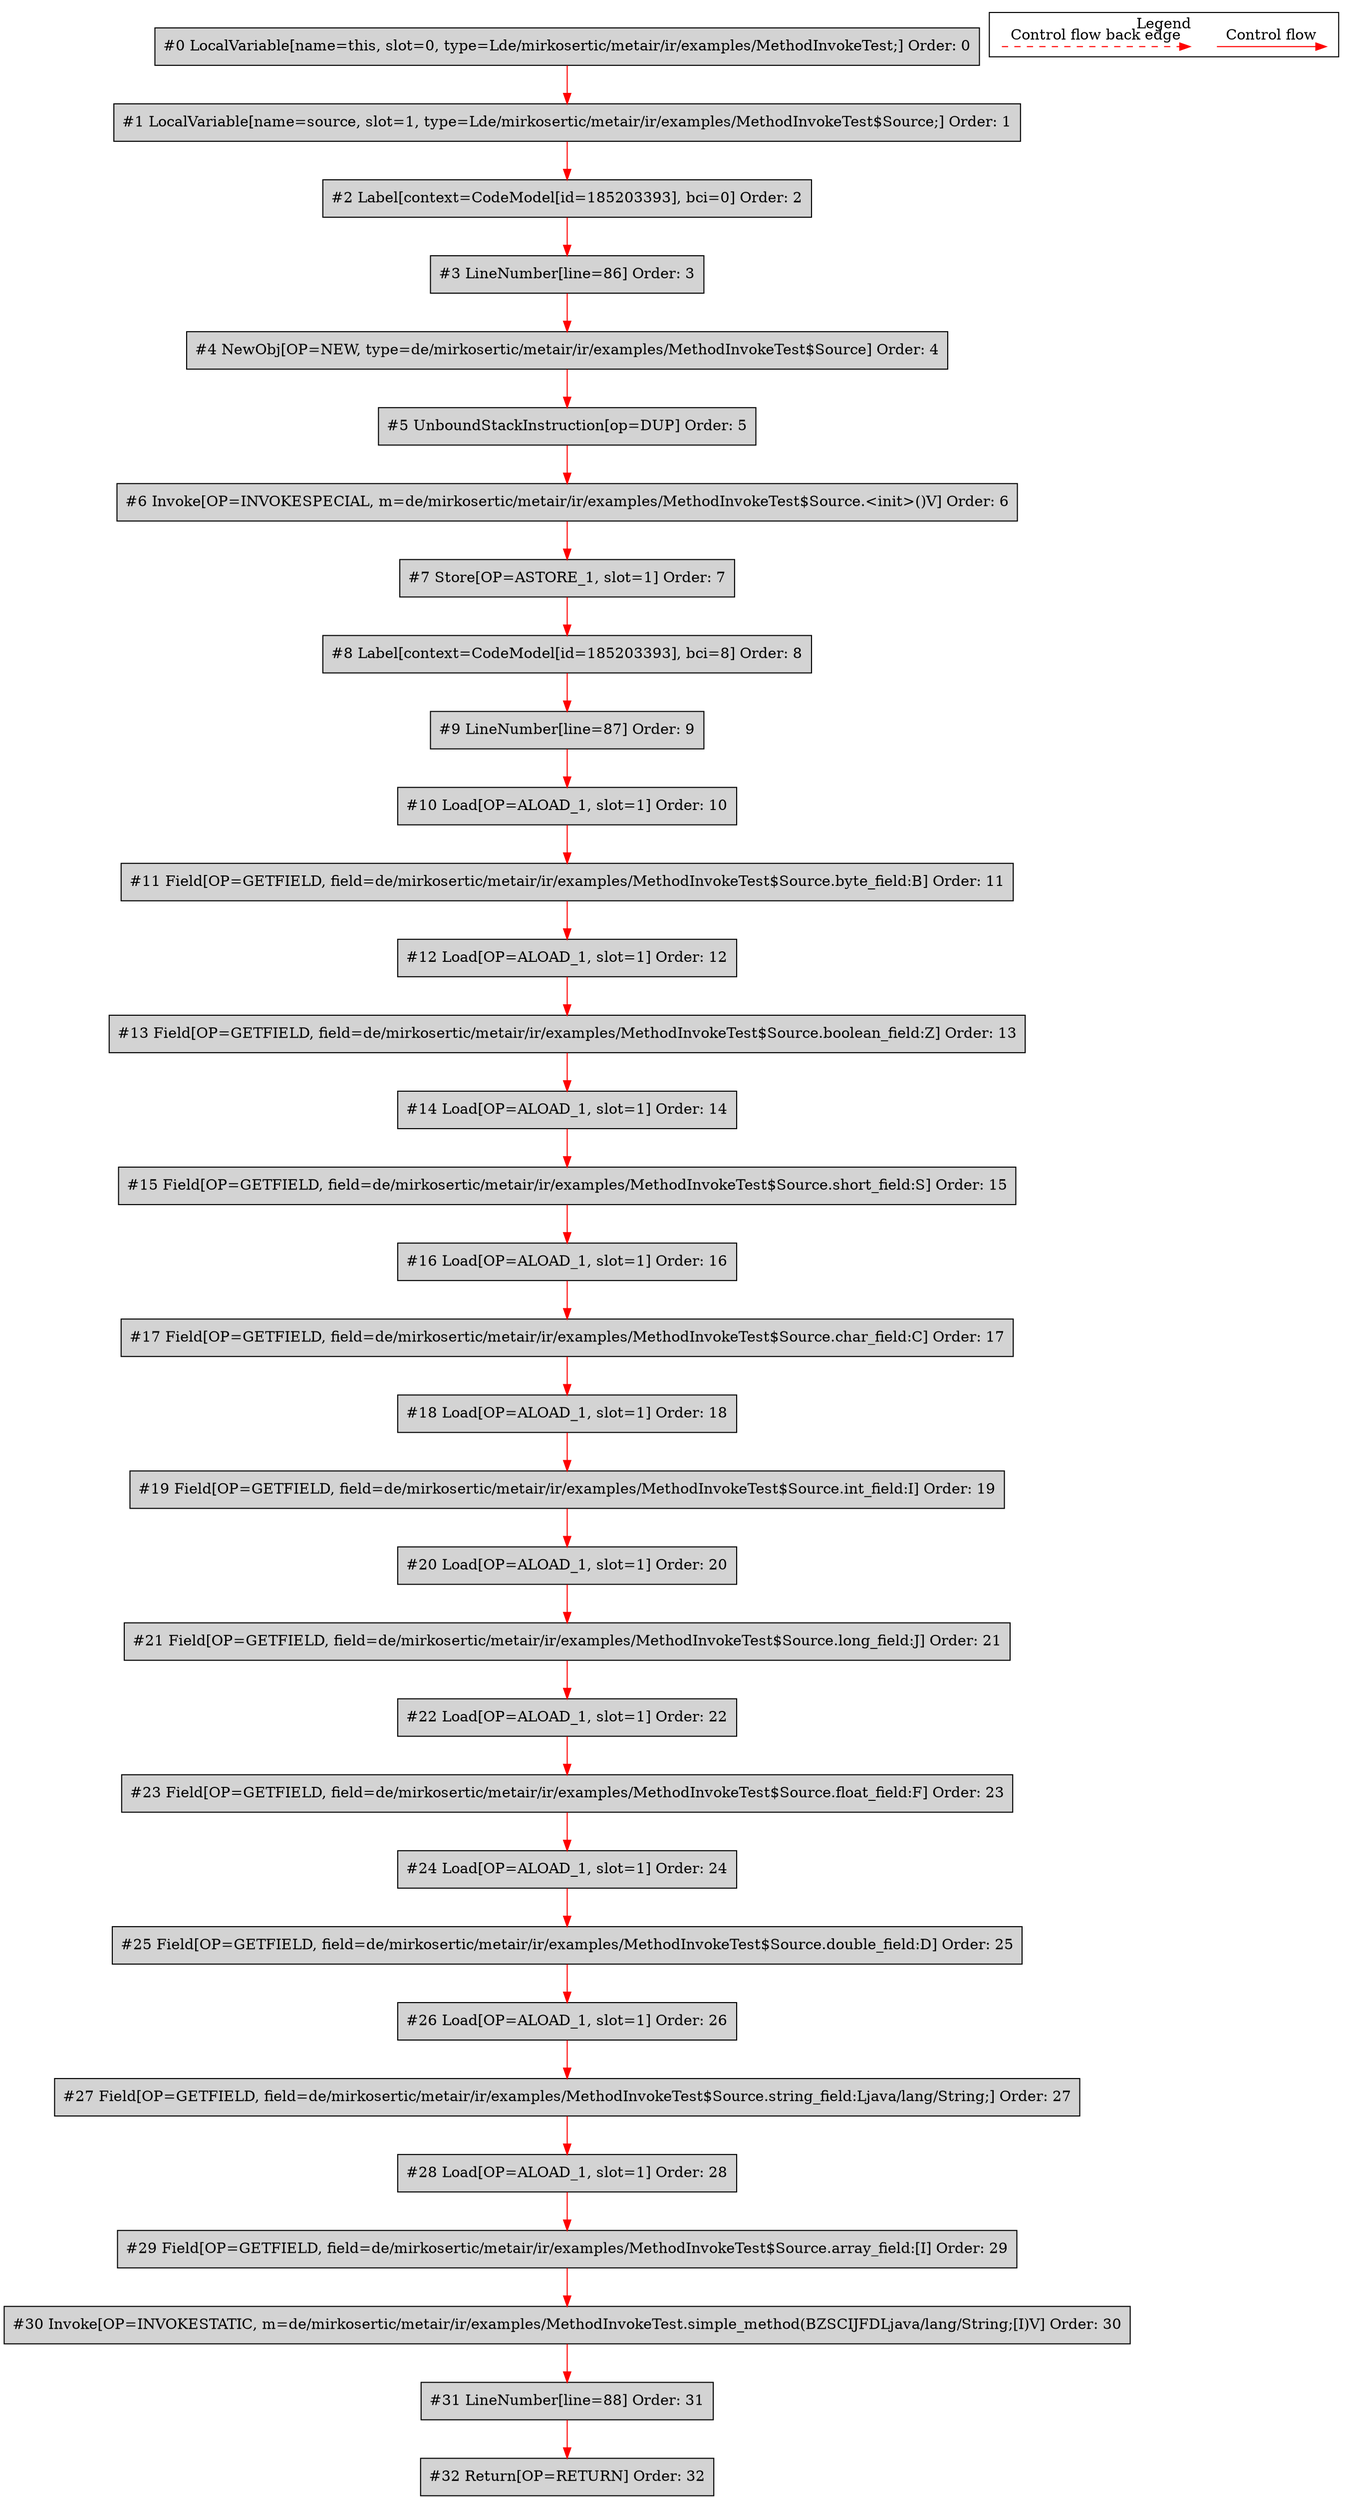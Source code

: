 digraph {
 ordering="in";
 node0[label="#0 LocalVariable[name=this, slot=0, type=Lde/mirkosertic/metair/ir/examples/MethodInvokeTest;] Order: 0", shape=box, fillcolor=lightgrey, style=filled];
 node1[label="#1 LocalVariable[name=source, slot=1, type=Lde/mirkosertic/metair/ir/examples/MethodInvokeTest$Source;] Order: 1", shape=box, fillcolor=lightgrey, style=filled];
 node2[label="#2 Label[context=CodeModel[id=185203393], bci=0] Order: 2", shape=box, fillcolor=lightgrey, style=filled];
 node3[label="#3 LineNumber[line=86] Order: 3", shape=box, fillcolor=lightgrey, style=filled];
 node4[label="#4 NewObj[OP=NEW, type=de/mirkosertic/metair/ir/examples/MethodInvokeTest$Source] Order: 4", shape=box, fillcolor=lightgrey, style=filled];
 node5[label="#5 UnboundStackInstruction[op=DUP] Order: 5", shape=box, fillcolor=lightgrey, style=filled];
 node6[label="#6 Invoke[OP=INVOKESPECIAL, m=de/mirkosertic/metair/ir/examples/MethodInvokeTest$Source.<init>()V] Order: 6", shape=box, fillcolor=lightgrey, style=filled];
 node7[label="#7 Store[OP=ASTORE_1, slot=1] Order: 7", shape=box, fillcolor=lightgrey, style=filled];
 node8[label="#8 Label[context=CodeModel[id=185203393], bci=8] Order: 8", shape=box, fillcolor=lightgrey, style=filled];
 node9[label="#9 LineNumber[line=87] Order: 9", shape=box, fillcolor=lightgrey, style=filled];
 node10[label="#10 Load[OP=ALOAD_1, slot=1] Order: 10", shape=box, fillcolor=lightgrey, style=filled];
 node11[label="#11 Field[OP=GETFIELD, field=de/mirkosertic/metair/ir/examples/MethodInvokeTest$Source.byte_field:B] Order: 11", shape=box, fillcolor=lightgrey, style=filled];
 node12[label="#12 Load[OP=ALOAD_1, slot=1] Order: 12", shape=box, fillcolor=lightgrey, style=filled];
 node13[label="#13 Field[OP=GETFIELD, field=de/mirkosertic/metair/ir/examples/MethodInvokeTest$Source.boolean_field:Z] Order: 13", shape=box, fillcolor=lightgrey, style=filled];
 node14[label="#14 Load[OP=ALOAD_1, slot=1] Order: 14", shape=box, fillcolor=lightgrey, style=filled];
 node15[label="#15 Field[OP=GETFIELD, field=de/mirkosertic/metair/ir/examples/MethodInvokeTest$Source.short_field:S] Order: 15", shape=box, fillcolor=lightgrey, style=filled];
 node16[label="#16 Load[OP=ALOAD_1, slot=1] Order: 16", shape=box, fillcolor=lightgrey, style=filled];
 node17[label="#17 Field[OP=GETFIELD, field=de/mirkosertic/metair/ir/examples/MethodInvokeTest$Source.char_field:C] Order: 17", shape=box, fillcolor=lightgrey, style=filled];
 node18[label="#18 Load[OP=ALOAD_1, slot=1] Order: 18", shape=box, fillcolor=lightgrey, style=filled];
 node19[label="#19 Field[OP=GETFIELD, field=de/mirkosertic/metair/ir/examples/MethodInvokeTest$Source.int_field:I] Order: 19", shape=box, fillcolor=lightgrey, style=filled];
 node20[label="#20 Load[OP=ALOAD_1, slot=1] Order: 20", shape=box, fillcolor=lightgrey, style=filled];
 node21[label="#21 Field[OP=GETFIELD, field=de/mirkosertic/metair/ir/examples/MethodInvokeTest$Source.long_field:J] Order: 21", shape=box, fillcolor=lightgrey, style=filled];
 node22[label="#22 Load[OP=ALOAD_1, slot=1] Order: 22", shape=box, fillcolor=lightgrey, style=filled];
 node23[label="#23 Field[OP=GETFIELD, field=de/mirkosertic/metair/ir/examples/MethodInvokeTest$Source.float_field:F] Order: 23", shape=box, fillcolor=lightgrey, style=filled];
 node24[label="#24 Load[OP=ALOAD_1, slot=1] Order: 24", shape=box, fillcolor=lightgrey, style=filled];
 node25[label="#25 Field[OP=GETFIELD, field=de/mirkosertic/metair/ir/examples/MethodInvokeTest$Source.double_field:D] Order: 25", shape=box, fillcolor=lightgrey, style=filled];
 node26[label="#26 Load[OP=ALOAD_1, slot=1] Order: 26", shape=box, fillcolor=lightgrey, style=filled];
 node27[label="#27 Field[OP=GETFIELD, field=de/mirkosertic/metair/ir/examples/MethodInvokeTest$Source.string_field:Ljava/lang/String;] Order: 27", shape=box, fillcolor=lightgrey, style=filled];
 node28[label="#28 Load[OP=ALOAD_1, slot=1] Order: 28", shape=box, fillcolor=lightgrey, style=filled];
 node29[label="#29 Field[OP=GETFIELD, field=de/mirkosertic/metair/ir/examples/MethodInvokeTest$Source.array_field:[I] Order: 29", shape=box, fillcolor=lightgrey, style=filled];
 node30[label="#30 Invoke[OP=INVOKESTATIC, m=de/mirkosertic/metair/ir/examples/MethodInvokeTest.simple_method(BZSCIJFDLjava/lang/String;[I)V] Order: 30", shape=box, fillcolor=lightgrey, style=filled];
 node31[label="#31 LineNumber[line=88] Order: 31", shape=box, fillcolor=lightgrey, style=filled];
 node32[label="#32 Return[OP=RETURN] Order: 32", shape=box, fillcolor=lightgrey, style=filled];
 node0 -> node1[color=red];
 node1 -> node2[color=red];
 node2 -> node3[color=red];
 node3 -> node4[color=red];
 node4 -> node5[color=red];
 node5 -> node6[color=red];
 node6 -> node7[color=red];
 node7 -> node8[color=red];
 node8 -> node9[color=red];
 node9 -> node10[color=red];
 node10 -> node11[color=red];
 node11 -> node12[color=red];
 node12 -> node13[color=red];
 node13 -> node14[color=red];
 node14 -> node15[color=red];
 node15 -> node16[color=red];
 node16 -> node17[color=red];
 node17 -> node18[color=red];
 node18 -> node19[color=red];
 node19 -> node20[color=red];
 node20 -> node21[color=red];
 node21 -> node22[color=red];
 node22 -> node23[color=red];
 node23 -> node24[color=red];
 node24 -> node25[color=red];
 node25 -> node26[color=red];
 node26 -> node27[color=red];
 node27 -> node28[color=red];
 node28 -> node29[color=red];
 node29 -> node30[color=red];
 node30 -> node31[color=red];
 node31 -> node32[color=red];
 subgraph cluster_000 {
  label = "Legend";
  node [shape=point]
  {
   rank=same;
   c0 [style = invis];
   c1 [style = invis];
   c2 [style = invis];
   c3 [style = invis];
  }
  c0 -> c1 [label="Control flow", style=solid, color=red]
  c2 -> c3 [label="Control flow back edge", style=dashed, color=red]
 }

}
